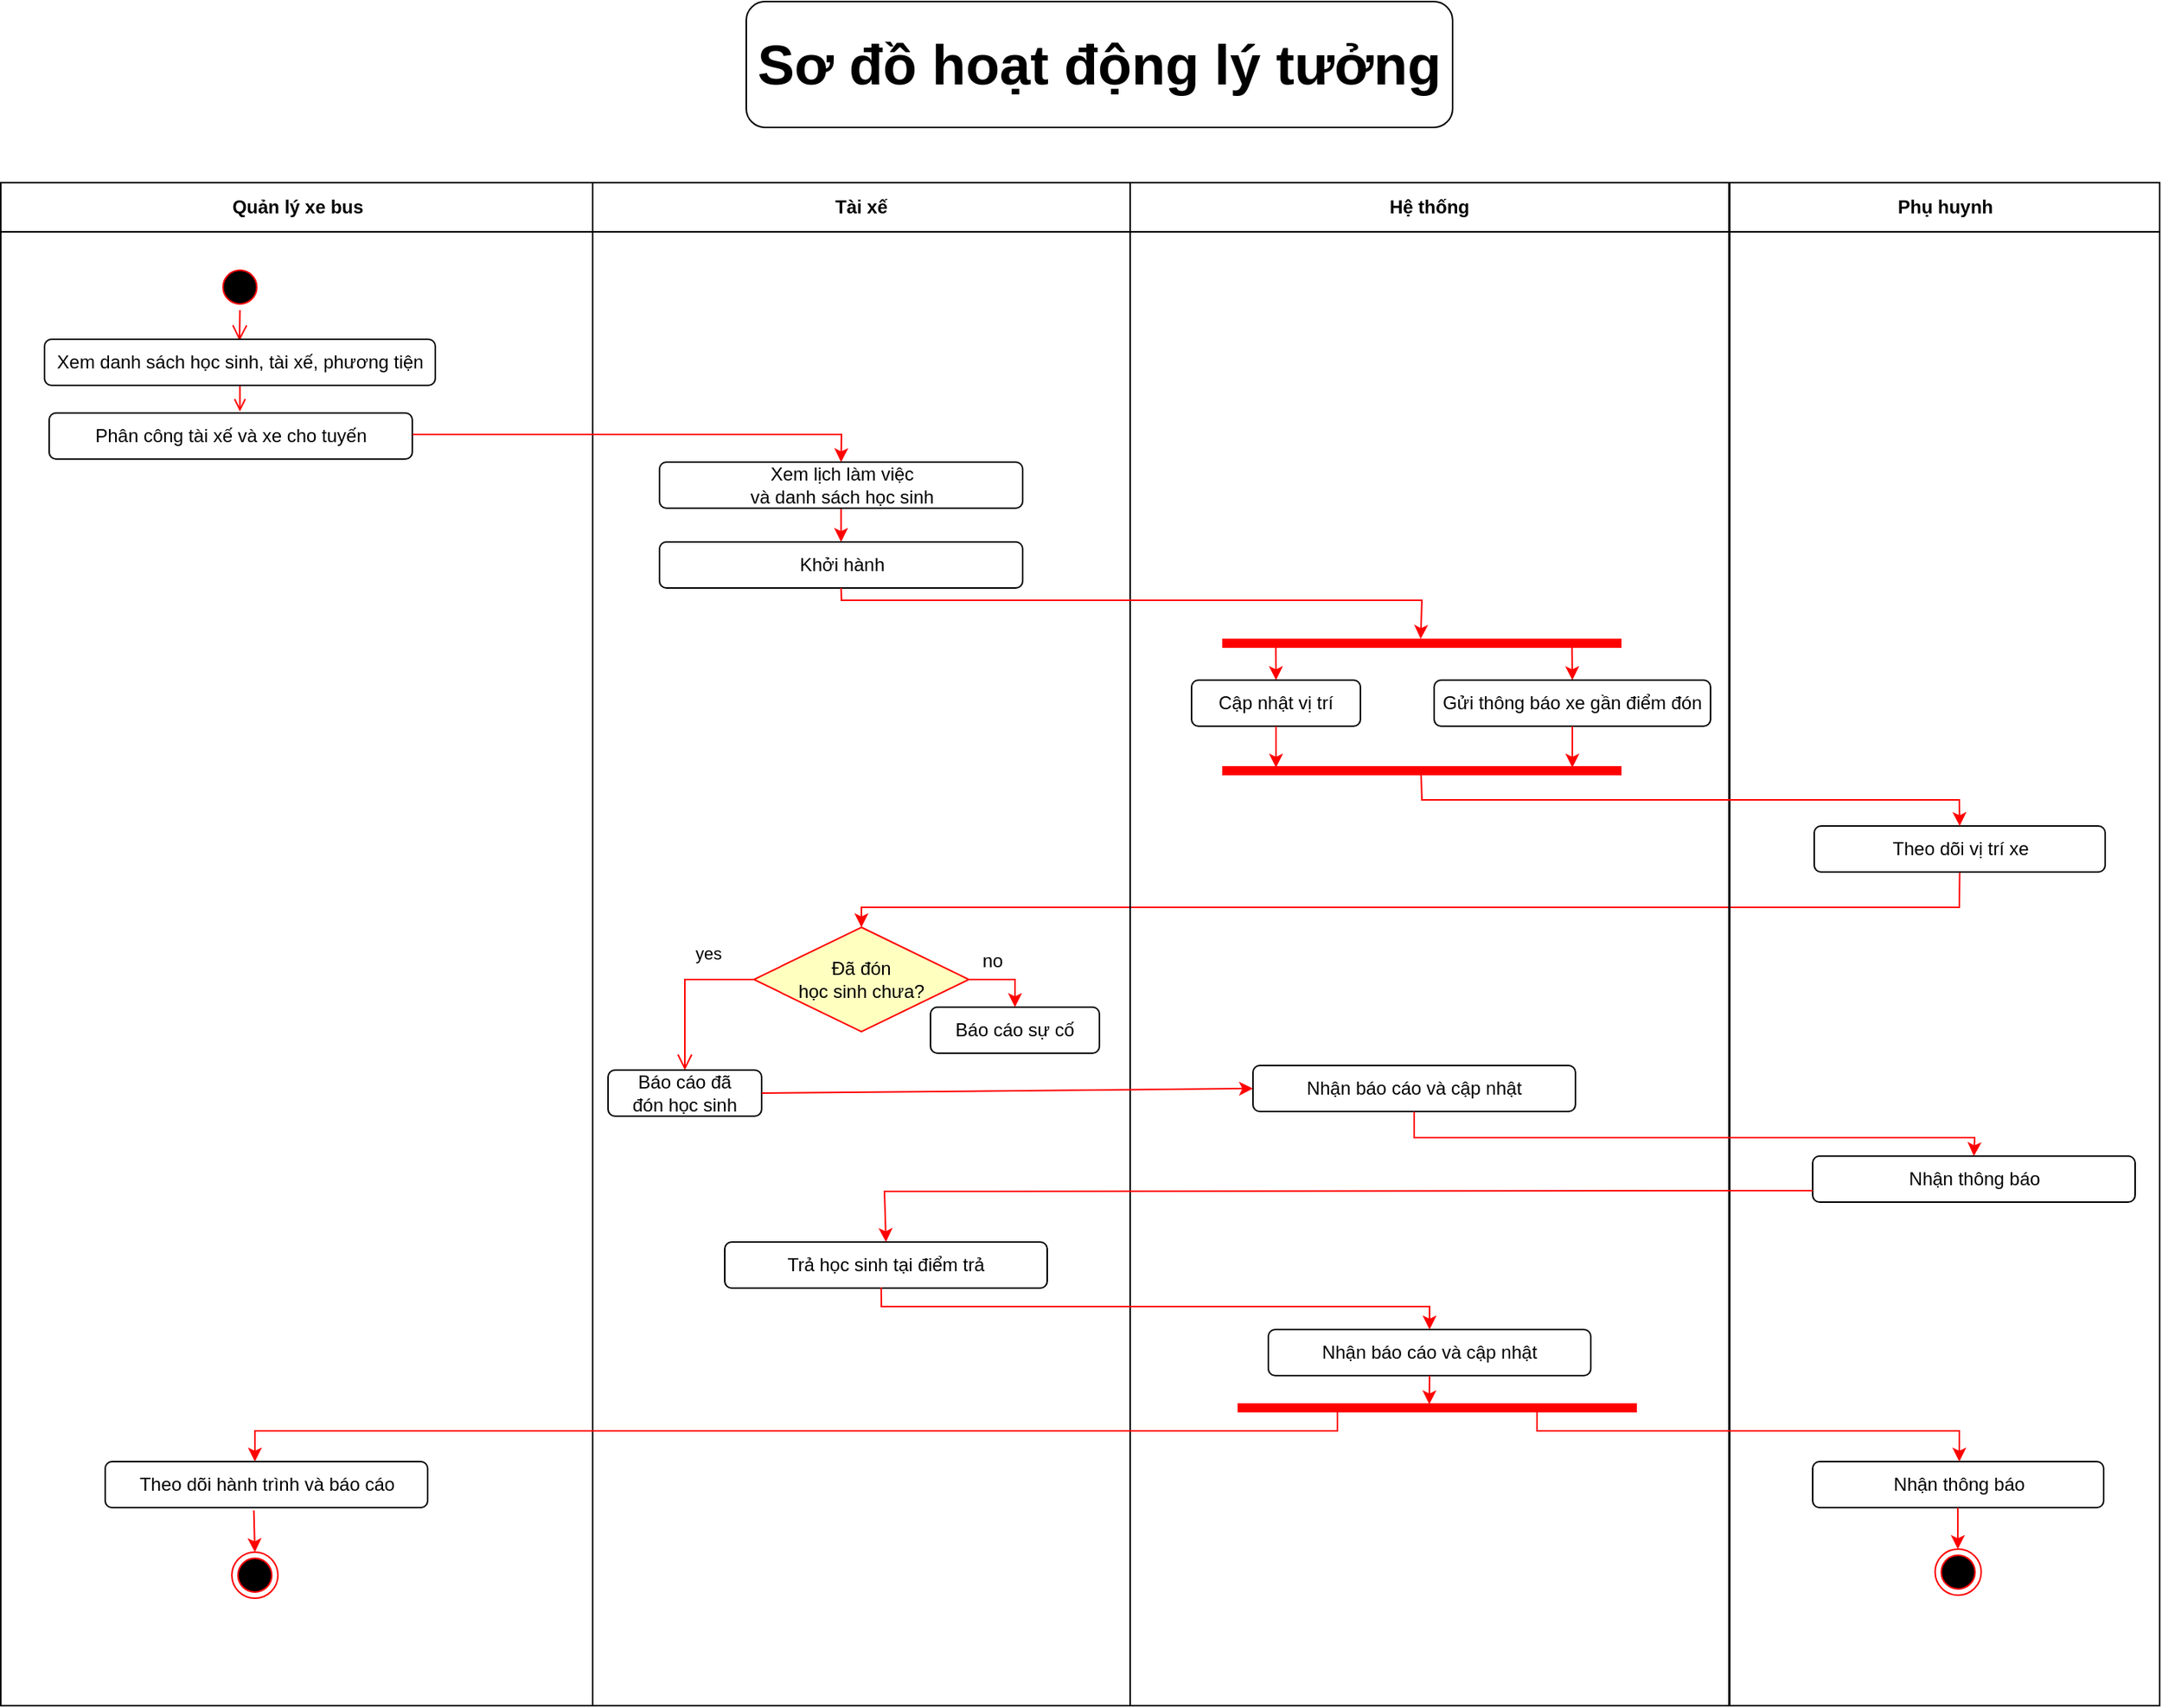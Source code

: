 <mxfile version="26.2.2" pages="2">
  <diagram name="Activity-1" id="e7e014a7-5840-1c2e-5031-d8a46d1fe8dd">
    <mxGraphModel dx="3002" dy="894" grid="1" gridSize="10" guides="1" tooltips="1" connect="1" arrows="1" fold="1" page="1" pageScale="1" pageWidth="1169" pageHeight="826" background="none" math="0" shadow="0">
      <root>
        <mxCell id="0" />
        <mxCell id="1" parent="0" />
        <mxCell id="2" value="Quản lý xe bus" style="swimlane;whiteSpace=wrap;startSize=32;" parent="1" vertex="1">
          <mxGeometry x="-395.5" y="128" width="385.5" height="992" as="geometry" />
        </mxCell>
        <mxCell id="Bgbd8PivBBbhyu42Q39o-90" value="Theo dõi hành trình và báo cáo" style="rounded=1;whiteSpace=wrap;html=1;" parent="2" vertex="1">
          <mxGeometry x="68" y="833" width="210" height="30" as="geometry" />
        </mxCell>
        <mxCell id="Bgbd8PivBBbhyu42Q39o-92" value="" style="ellipse;html=1;shape=endState;fillColor=#000000;strokeColor=#ff0000;" parent="2" vertex="1">
          <mxGeometry x="150.5" y="892" width="30" height="30" as="geometry" />
        </mxCell>
        <mxCell id="Bgbd8PivBBbhyu42Q39o-93" value="" style="endArrow=classic;html=1;rounded=0;exitX=0.461;exitY=1.059;exitDx=0;exitDy=0;strokeColor=#FF0000;entryX=0.5;entryY=0;entryDx=0;entryDy=0;exitPerimeter=0;" parent="2" source="Bgbd8PivBBbhyu42Q39o-90" target="Bgbd8PivBBbhyu42Q39o-92" edge="1">
          <mxGeometry width="50" height="50" relative="1" as="geometry">
            <mxPoint x="840.5" y="386" as="sourcePoint" />
            <mxPoint x="840.5" y="483" as="targetPoint" />
            <Array as="points" />
          </mxGeometry>
        </mxCell>
        <mxCell id="5" value="" style="ellipse;shape=startState;fillColor=#000000;strokeColor=#ff0000;" parent="2" vertex="1">
          <mxGeometry x="140.75" y="53" width="30" height="30" as="geometry" />
        </mxCell>
        <mxCell id="6" value="" style="edgeStyle=elbowEdgeStyle;elbow=horizontal;verticalAlign=bottom;endArrow=open;endSize=8;strokeColor=#FF0000;endFill=1;rounded=0" parent="2" source="5" edge="1">
          <mxGeometry x="159" y="152" as="geometry">
            <mxPoint x="155.577" y="103" as="targetPoint" />
          </mxGeometry>
        </mxCell>
        <mxCell id="U9yI46RcE3ADirqVQNzg-45" value="" style="endArrow=open;strokeColor=#FF0000;endFill=1;rounded=0;exitX=0.5;exitY=1;exitDx=0;exitDy=0;entryX=0.5;entryY=0;entryDx=0;entryDy=0;" parent="2" edge="1">
          <mxGeometry relative="1" as="geometry">
            <mxPoint x="155.75" y="131" as="sourcePoint" />
            <mxPoint x="155.75" y="149" as="targetPoint" />
          </mxGeometry>
        </mxCell>
        <mxCell id="1uhrgHvxH36PsTR4rErv-28" value="&lt;span style=&quot;text-wrap-mode: nowrap;&quot;&gt;Xem danh sách học sinh, tài xế, phương tiện&lt;/span&gt;" style="rounded=1;whiteSpace=wrap;html=1;" parent="2" vertex="1">
          <mxGeometry x="28.5" y="102" width="254.5" height="30" as="geometry" />
        </mxCell>
        <mxCell id="1uhrgHvxH36PsTR4rErv-29" value="&lt;span style=&quot;text-wrap-mode: nowrap;&quot;&gt;Phân công tài xế và xe cho tuyến&lt;/span&gt;" style="rounded=1;whiteSpace=wrap;html=1;" parent="2" vertex="1">
          <mxGeometry x="31.5" y="150" width="236.5" height="30" as="geometry" />
        </mxCell>
        <mxCell id="3" value="Tài xế" style="swimlane;whiteSpace=wrap;startSize=32;" parent="1" vertex="1">
          <mxGeometry x="-10" y="128" width="350" height="992" as="geometry" />
        </mxCell>
        <mxCell id="Bgbd8PivBBbhyu42Q39o-52" value="" style="endArrow=classic;html=1;rounded=0;exitX=0.5;exitY=1;exitDx=0;exitDy=0;strokeColor=#FF0000;entryX=0.5;entryY=0;entryDx=0;entryDy=0;" parent="3" source="1uhrgHvxH36PsTR4rErv-30" target="1uhrgHvxH36PsTR4rErv-31" edge="1">
          <mxGeometry width="50" height="50" relative="1" as="geometry">
            <mxPoint x="140" y="224" as="sourcePoint" />
            <mxPoint x="160" y="242" as="targetPoint" />
            <Array as="points" />
          </mxGeometry>
        </mxCell>
        <mxCell id="Bgbd8PivBBbhyu42Q39o-68" value="Đã đón&lt;div&gt;học sinh chưa?&lt;/div&gt;" style="rhombus;whiteSpace=wrap;html=1;fontColor=#000000;fillColor=#ffffc0;strokeColor=#ff0000;" parent="3" vertex="1">
          <mxGeometry x="105" y="485" width="140" height="68" as="geometry" />
        </mxCell>
        <mxCell id="Bgbd8PivBBbhyu42Q39o-70" value="yes" style="edgeStyle=orthogonalEdgeStyle;html=1;align=left;verticalAlign=top;endArrow=open;endSize=8;strokeColor=#ff0000;rounded=0;exitX=0;exitY=0.5;exitDx=0;exitDy=0;entryX=0.5;entryY=0;entryDx=0;entryDy=0;" parent="3" source="Bgbd8PivBBbhyu42Q39o-68" target="Bgbd8PivBBbhyu42Q39o-72" edge="1">
          <mxGeometry x="-0.228" y="-30" relative="1" as="geometry">
            <mxPoint x="60" y="513" as="targetPoint" />
            <mxPoint as="offset" />
          </mxGeometry>
        </mxCell>
        <mxCell id="Bgbd8PivBBbhyu42Q39o-72" value="Báo cáo đã đón&lt;span style=&quot;background-color: transparent; color: light-dark(rgb(0, 0, 0), rgb(255, 255, 255));&quot;&gt;&amp;nbsp;học sinh&lt;/span&gt;" style="rounded=1;whiteSpace=wrap;html=1;" parent="3" vertex="1">
          <mxGeometry x="10" y="578" width="100" height="30" as="geometry" />
        </mxCell>
        <mxCell id="Bgbd8PivBBbhyu42Q39o-73" value="Báo cáo sự cố" style="rounded=1;whiteSpace=wrap;html=1;" parent="3" vertex="1">
          <mxGeometry x="220" y="537" width="110" height="30" as="geometry" />
        </mxCell>
        <mxCell id="Bgbd8PivBBbhyu42Q39o-80" value="Trả học sinh tại điểm trả" style="rounded=1;whiteSpace=wrap;html=1;" parent="3" vertex="1">
          <mxGeometry x="86" y="690" width="210" height="30" as="geometry" />
        </mxCell>
        <mxCell id="1uhrgHvxH36PsTR4rErv-23" value="" style="endArrow=classic;html=1;rounded=0;exitX=1;exitY=0.5;exitDx=0;exitDy=0;strokeColor=#FF0000;entryX=0.5;entryY=0;entryDx=0;entryDy=0;" parent="3" source="Bgbd8PivBBbhyu42Q39o-68" target="Bgbd8PivBBbhyu42Q39o-73" edge="1">
          <mxGeometry width="50" height="50" relative="1" as="geometry">
            <mxPoint x="300" y="484" as="sourcePoint" />
            <mxPoint x="300" y="508" as="targetPoint" />
            <Array as="points">
              <mxPoint x="275" y="519" />
            </Array>
          </mxGeometry>
        </mxCell>
        <mxCell id="1uhrgHvxH36PsTR4rErv-24" value="no" style="text;html=1;align=center;verticalAlign=middle;resizable=0;points=[];autosize=1;strokeColor=none;fillColor=none;" parent="3" vertex="1">
          <mxGeometry x="240" y="492" width="40" height="30" as="geometry" />
        </mxCell>
        <mxCell id="Bgbd8PivBBbhyu42Q39o-96" value="" style="endArrow=classic;html=1;rounded=0;exitX=0.5;exitY=1;exitDx=0;exitDy=0;strokeColor=#FF0000;entryX=0.5;entryY=0;entryDx=0;entryDy=0;" parent="3" source="Bgbd8PivBBbhyu42Q39o-66" target="Bgbd8PivBBbhyu42Q39o-68" edge="1">
          <mxGeometry width="50" height="50" relative="1" as="geometry">
            <mxPoint x="648" y="386" as="sourcePoint" />
            <mxPoint x="648" y="413" as="targetPoint" />
            <Array as="points">
              <mxPoint x="890" y="472" />
              <mxPoint x="175" y="472" />
            </Array>
          </mxGeometry>
        </mxCell>
        <mxCell id="1uhrgHvxH36PsTR4rErv-30" value="&lt;span style=&quot;text-wrap-mode: nowrap;&quot;&gt;Xem lịch làm việc&lt;/span&gt;&lt;br style=&quot;padding: 0px; margin: 0px; text-wrap-mode: nowrap;&quot;&gt;&lt;span style=&quot;text-wrap-mode: nowrap;&quot;&gt;và danh sách học sinh&lt;/span&gt;" style="rounded=1;whiteSpace=wrap;html=1;" parent="3" vertex="1">
          <mxGeometry x="43.5" y="182" width="236.5" height="30" as="geometry" />
        </mxCell>
        <mxCell id="1uhrgHvxH36PsTR4rErv-31" value="&lt;span style=&quot;text-wrap-mode: nowrap;&quot;&gt;Khởi hành&lt;/span&gt;" style="rounded=1;whiteSpace=wrap;html=1;" parent="3" vertex="1">
          <mxGeometry x="43.5" y="234" width="236.5" height="30" as="geometry" />
        </mxCell>
        <mxCell id="4" value="Phụ huynh" style="swimlane;whiteSpace=wrap;startSize=32;" parent="1" vertex="1">
          <mxGeometry x="730.5" y="128" width="280" height="992" as="geometry" />
        </mxCell>
        <mxCell id="Bgbd8PivBBbhyu42Q39o-66" value="Theo dõi vị trí xe" style="rounded=1;whiteSpace=wrap;html=1;" parent="4" vertex="1">
          <mxGeometry x="55" y="419" width="189.5" height="30" as="geometry" />
        </mxCell>
        <mxCell id="Bgbd8PivBBbhyu42Q39o-91" value="Nhận thông báo" style="rounded=1;whiteSpace=wrap;html=1;" parent="4" vertex="1">
          <mxGeometry x="54" y="833" width="189.5" height="30" as="geometry" />
        </mxCell>
        <mxCell id="Bgbd8PivBBbhyu42Q39o-94" value="" style="ellipse;html=1;shape=endState;fillColor=#000000;strokeColor=#ff0000;" parent="4" vertex="1">
          <mxGeometry x="133.75" y="890" width="30" height="30" as="geometry" />
        </mxCell>
        <mxCell id="Bgbd8PivBBbhyu42Q39o-95" value="" style="endArrow=classic;html=1;rounded=0;exitX=0.5;exitY=1;exitDx=0;exitDy=0;strokeColor=#FF0000;" parent="4" edge="1">
          <mxGeometry width="50" height="50" relative="1" as="geometry">
            <mxPoint x="148.55" y="863" as="sourcePoint" />
            <mxPoint x="148.55" y="890" as="targetPoint" />
            <Array as="points" />
          </mxGeometry>
        </mxCell>
        <mxCell id="1uhrgHvxH36PsTR4rErv-25" value="Nhận thông báo" style="rounded=1;whiteSpace=wrap;html=1;" parent="4" vertex="1">
          <mxGeometry x="54" y="634" width="210" height="30" as="geometry" />
        </mxCell>
        <mxCell id="Bgbd8PivBBbhyu42Q39o-43" value="Hệ thống" style="swimlane;whiteSpace=wrap;startSize=32;" parent="1" vertex="1">
          <mxGeometry x="340" y="128" width="390" height="992" as="geometry" />
        </mxCell>
        <mxCell id="Bgbd8PivBBbhyu42Q39o-55" value="" style="shape=line;html=1;strokeWidth=6;strokeColor=#ff0000;" parent="Bgbd8PivBBbhyu42Q39o-43" vertex="1">
          <mxGeometry x="60" y="295" width="260" height="10" as="geometry" />
        </mxCell>
        <mxCell id="Bgbd8PivBBbhyu42Q39o-57" value="" style="shape=line;html=1;strokeWidth=6;strokeColor=#ff0000;" parent="Bgbd8PivBBbhyu42Q39o-43" vertex="1">
          <mxGeometry x="60" y="378" width="260" height="10" as="geometry" />
        </mxCell>
        <mxCell id="Bgbd8PivBBbhyu42Q39o-60" value="" style="endArrow=classic;html=1;rounded=0;exitX=0.134;exitY=0.504;exitDx=0;exitDy=0;strokeColor=#FF0000;exitPerimeter=0;entryX=0.5;entryY=0;entryDx=0;entryDy=0;" parent="Bgbd8PivBBbhyu42Q39o-43" source="Bgbd8PivBBbhyu42Q39o-55" target="Bgbd8PivBBbhyu42Q39o-61" edge="1">
          <mxGeometry width="50" height="50" relative="1" as="geometry">
            <mxPoint x="97.92" y="323" as="sourcePoint" />
            <mxPoint x="98" y="373" as="targetPoint" />
            <Array as="points" />
          </mxGeometry>
        </mxCell>
        <mxCell id="Bgbd8PivBBbhyu42Q39o-59" value="" style="endArrow=classic;html=1;rounded=0;exitX=0.876;exitY=0.713;exitDx=0;exitDy=0;strokeColor=#FF0000;exitPerimeter=0;entryX=0.5;entryY=0;entryDx=0;entryDy=0;" parent="Bgbd8PivBBbhyu42Q39o-43" source="Bgbd8PivBBbhyu42Q39o-55" target="Bgbd8PivBBbhyu42Q39o-62" edge="1">
          <mxGeometry width="50" height="50" relative="1" as="geometry">
            <mxPoint x="285.08" y="301" as="sourcePoint" />
            <mxPoint x="285" y="351" as="targetPoint" />
            <Array as="points" />
          </mxGeometry>
        </mxCell>
        <mxCell id="Bgbd8PivBBbhyu42Q39o-61" value="Cập nhật vị trí" style="rounded=1;whiteSpace=wrap;html=1;" parent="Bgbd8PivBBbhyu42Q39o-43" vertex="1">
          <mxGeometry x="40" y="324" width="110" height="30" as="geometry" />
        </mxCell>
        <mxCell id="Bgbd8PivBBbhyu42Q39o-62" value="Gửi thông báo xe gần điểm đón" style="rounded=1;whiteSpace=wrap;html=1;" parent="Bgbd8PivBBbhyu42Q39o-43" vertex="1">
          <mxGeometry x="198" y="324" width="180" height="30" as="geometry" />
        </mxCell>
        <mxCell id="Bgbd8PivBBbhyu42Q39o-64" value="" style="endArrow=classic;html=1;rounded=0;exitX=0.5;exitY=1;exitDx=0;exitDy=0;strokeColor=#FF0000;" parent="Bgbd8PivBBbhyu42Q39o-43" source="Bgbd8PivBBbhyu42Q39o-61" edge="1">
          <mxGeometry width="50" height="50" relative="1" as="geometry">
            <mxPoint x="105" y="310" as="sourcePoint" />
            <mxPoint x="95" y="381" as="targetPoint" />
            <Array as="points" />
          </mxGeometry>
        </mxCell>
        <mxCell id="Bgbd8PivBBbhyu42Q39o-65" value="" style="endArrow=classic;html=1;rounded=0;exitX=0.5;exitY=1;exitDx=0;exitDy=0;strokeColor=#FF0000;" parent="Bgbd8PivBBbhyu42Q39o-43" source="Bgbd8PivBBbhyu42Q39o-62" edge="1">
          <mxGeometry width="50" height="50" relative="1" as="geometry">
            <mxPoint x="105" y="364" as="sourcePoint" />
            <mxPoint x="288" y="381" as="targetPoint" />
            <Array as="points" />
          </mxGeometry>
        </mxCell>
        <mxCell id="Bgbd8PivBBbhyu42Q39o-78" value="Nhận báo cáo và cập nhật" style="rounded=1;whiteSpace=wrap;html=1;" parent="Bgbd8PivBBbhyu42Q39o-43" vertex="1">
          <mxGeometry x="80" y="575" width="210" height="30" as="geometry" />
        </mxCell>
        <mxCell id="Bgbd8PivBBbhyu42Q39o-83" value="Nhận báo cáo và cập nhật" style="rounded=1;whiteSpace=wrap;html=1;" parent="Bgbd8PivBBbhyu42Q39o-43" vertex="1">
          <mxGeometry x="90" y="747" width="210" height="30" as="geometry" />
        </mxCell>
        <mxCell id="Bgbd8PivBBbhyu42Q39o-87" value="" style="shape=line;html=1;strokeWidth=6;strokeColor=#ff0000;" parent="Bgbd8PivBBbhyu42Q39o-43" vertex="1">
          <mxGeometry x="70" y="793" width="260" height="10" as="geometry" />
        </mxCell>
        <mxCell id="Bgbd8PivBBbhyu42Q39o-86" value="" style="endArrow=classic;html=1;rounded=0;exitX=0.5;exitY=1;exitDx=0;exitDy=0;strokeColor=#FF0000;entryX=0.48;entryY=0.271;entryDx=0;entryDy=0;entryPerimeter=0;" parent="Bgbd8PivBBbhyu42Q39o-43" source="Bgbd8PivBBbhyu42Q39o-83" target="Bgbd8PivBBbhyu42Q39o-87" edge="1">
          <mxGeometry width="50" height="50" relative="1" as="geometry">
            <mxPoint x="115" y="396" as="sourcePoint" />
            <mxPoint x="195" y="793" as="targetPoint" />
            <Array as="points" />
          </mxGeometry>
        </mxCell>
        <mxCell id="Bgbd8PivBBbhyu42Q39o-51" value="" style="endArrow=classic;html=1;rounded=0;exitX=1;exitY=0.5;exitDx=0;exitDy=0;fillColor=#FF0000;strokeColor=#FF0000;entryX=0.5;entryY=0;entryDx=0;entryDy=0;" parent="1" target="1uhrgHvxH36PsTR4rErv-30" edge="1">
          <mxGeometry width="50" height="50" relative="1" as="geometry">
            <mxPoint x="-127.25" y="292" as="sourcePoint" />
            <mxPoint x="145" y="302" as="targetPoint" />
            <Array as="points">
              <mxPoint x="152" y="292" />
            </Array>
          </mxGeometry>
        </mxCell>
        <mxCell id="Bgbd8PivBBbhyu42Q39o-54" value="" style="endArrow=classic;html=1;rounded=0;exitX=0.5;exitY=1;exitDx=0;exitDy=0;fillColor=#FF0000;strokeColor=#FF0000;entryX=0.497;entryY=0.212;entryDx=0;entryDy=0;entryPerimeter=0;" parent="1" source="1uhrgHvxH36PsTR4rErv-31" target="Bgbd8PivBBbhyu42Q39o-55" edge="1">
          <mxGeometry width="50" height="50" relative="1" as="geometry">
            <mxPoint x="151.75" y="370" as="sourcePoint" />
            <mxPoint x="450.348" y="409" as="targetPoint" />
            <Array as="points">
              <mxPoint x="152" y="400" />
              <mxPoint x="530" y="400" />
            </Array>
          </mxGeometry>
        </mxCell>
        <mxCell id="Bgbd8PivBBbhyu42Q39o-67" value="" style="endArrow=classic;html=1;rounded=0;exitX=0.498;exitY=0.675;exitDx=0;exitDy=0;strokeColor=#FF0000;exitPerimeter=0;entryX=0.5;entryY=0;entryDx=0;entryDy=0;" parent="1" source="Bgbd8PivBBbhyu42Q39o-57" target="Bgbd8PivBBbhyu42Q39o-66" edge="1">
          <mxGeometry width="50" height="50" relative="1" as="geometry">
            <mxPoint x="638" y="514" as="sourcePoint" />
            <mxPoint x="638" y="541" as="targetPoint" />
            <Array as="points">
              <mxPoint x="530" y="530" />
              <mxPoint x="880" y="530" />
            </Array>
          </mxGeometry>
        </mxCell>
        <mxCell id="Bgbd8PivBBbhyu42Q39o-74" value="" style="endArrow=classic;html=1;rounded=0;exitX=1;exitY=0.5;exitDx=0;exitDy=0;strokeColor=#FF0000;entryX=0;entryY=0.5;entryDx=0;entryDy=0;" parent="1" source="Bgbd8PivBBbhyu42Q39o-72" target="Bgbd8PivBBbhyu42Q39o-78" edge="1">
          <mxGeometry width="50" height="50" relative="1" as="geometry">
            <mxPoint x="445" y="514" as="sourcePoint" />
            <mxPoint x="420" y="704" as="targetPoint" />
            <Array as="points" />
          </mxGeometry>
        </mxCell>
        <mxCell id="Bgbd8PivBBbhyu42Q39o-79" value="" style="endArrow=classic;html=1;rounded=0;exitX=0.5;exitY=1;exitDx=0;exitDy=0;strokeColor=#FF0000;entryX=0.5;entryY=0;entryDx=0;entryDy=0;" parent="1" source="Bgbd8PivBBbhyu42Q39o-78" target="1uhrgHvxH36PsTR4rErv-25" edge="1">
          <mxGeometry width="50" height="50" relative="1" as="geometry">
            <mxPoint x="510" y="741" as="sourcePoint" />
            <mxPoint x="520" y="761" as="targetPoint" />
            <Array as="points">
              <mxPoint x="525" y="750" />
              <mxPoint x="890" y="750" />
            </Array>
          </mxGeometry>
        </mxCell>
        <mxCell id="Bgbd8PivBBbhyu42Q39o-82" value="" style="endArrow=classic;html=1;rounded=0;strokeColor=#FF0000;entryX=0.5;entryY=0;entryDx=0;entryDy=0;exitX=0.485;exitY=0.983;exitDx=0;exitDy=0;exitPerimeter=0;" parent="1" source="Bgbd8PivBBbhyu42Q39o-80" target="Bgbd8PivBBbhyu42Q39o-83" edge="1">
          <mxGeometry width="50" height="50" relative="1" as="geometry">
            <mxPoint x="150" y="840" as="sourcePoint" />
            <mxPoint x="520" y="831" as="targetPoint" />
            <Array as="points">
              <mxPoint x="178" y="860" />
              <mxPoint x="535" y="860" />
            </Array>
          </mxGeometry>
        </mxCell>
        <mxCell id="Bgbd8PivBBbhyu42Q39o-88" value="" style="endArrow=classic;html=1;rounded=0;exitX=0.25;exitY=0.5;exitDx=0;exitDy=0;strokeColor=#FF0000;exitPerimeter=0;" parent="1" source="Bgbd8PivBBbhyu42Q39o-87" edge="1">
          <mxGeometry width="50" height="50" relative="1" as="geometry">
            <mxPoint x="545" y="901" as="sourcePoint" />
            <mxPoint x="-230" y="961" as="targetPoint" />
            <Array as="points">
              <mxPoint x="475" y="941" />
              <mxPoint x="-230" y="941" />
            </Array>
          </mxGeometry>
        </mxCell>
        <mxCell id="Bgbd8PivBBbhyu42Q39o-89" value="" style="endArrow=classic;html=1;rounded=0;exitX=0.75;exitY=0.5;exitDx=0;exitDy=0;strokeColor=#FF0000;exitPerimeter=0;" parent="1" source="Bgbd8PivBBbhyu42Q39o-87" edge="1">
          <mxGeometry width="50" height="50" relative="1" as="geometry">
            <mxPoint x="555" y="911" as="sourcePoint" />
            <mxPoint x="880" y="961" as="targetPoint" />
            <Array as="points">
              <mxPoint x="605" y="941" />
              <mxPoint x="880" y="941" />
            </Array>
          </mxGeometry>
        </mxCell>
        <mxCell id="1uhrgHvxH36PsTR4rErv-26" value="" style="endArrow=classic;html=1;rounded=0;exitX=0;exitY=0.75;exitDx=0;exitDy=0;strokeColor=#FF0000;entryX=0.5;entryY=0;entryDx=0;entryDy=0;" parent="1" source="1uhrgHvxH36PsTR4rErv-25" target="Bgbd8PivBBbhyu42Q39o-80" edge="1">
          <mxGeometry width="50" height="50" relative="1" as="geometry">
            <mxPoint x="770" y="860" as="sourcePoint" />
            <mxPoint x="770" y="887" as="targetPoint" />
            <Array as="points">
              <mxPoint x="180" y="785" />
            </Array>
          </mxGeometry>
        </mxCell>
        <mxCell id="VyiluhZ5Dq6EPo_tm9ve-6" value="&lt;font style=&quot;font-size: 36px;&quot;&gt;&lt;b&gt;Sơ đồ hoạt động lý tưởng&lt;/b&gt;&lt;/font&gt;" style="rounded=1;whiteSpace=wrap;html=1;" vertex="1" parent="1">
          <mxGeometry x="90" y="10" width="460" height="82" as="geometry" />
        </mxCell>
      </root>
    </mxGraphModel>
  </diagram>
  <diagram id="RDm4uXsdEUzz0pSrdu_J" name="Activitty-2">
    <mxGraphModel dx="2566" dy="1252" grid="1" gridSize="10" guides="1" tooltips="1" connect="1" arrows="1" fold="1" page="1" pageScale="1" pageWidth="850" pageHeight="1100" math="0" shadow="0">
      <root>
        <mxCell id="0" />
        <mxCell id="1" parent="0" />
        <mxCell id="Tw9yj4QLcLBgMUf4Sma_-1" value="Tài xế" style="swimlane;whiteSpace=wrap;startSize=32;" vertex="1" parent="1">
          <mxGeometry x="65" y="128" width="350" height="1012" as="geometry" />
        </mxCell>
        <mxCell id="Tw9yj4QLcLBgMUf4Sma_-2" value="" style="ellipse;shape=startState;fillColor=#000000;strokeColor=#ff0000;" vertex="1" parent="Tw9yj4QLcLBgMUf4Sma_-1">
          <mxGeometry x="140" y="67" width="30" height="30" as="geometry" />
        </mxCell>
        <mxCell id="Tw9yj4QLcLBgMUf4Sma_-3" value="Khởi hành" style="rounded=1;whiteSpace=wrap;html=1;" vertex="1" parent="Tw9yj4QLcLBgMUf4Sma_-1">
          <mxGeometry x="100" y="115" width="110" height="30" as="geometry" />
        </mxCell>
        <mxCell id="Tw9yj4QLcLBgMUf4Sma_-4" value="" style="edgeStyle=elbowEdgeStyle;elbow=vertical;verticalAlign=bottom;endArrow=open;endSize=8;strokeColor=#FF0000;endFill=1;rounded=0;exitX=0.5;exitY=1;exitDx=0;exitDy=0;entryX=0.5;entryY=0;entryDx=0;entryDy=0;" edge="1" parent="Tw9yj4QLcLBgMUf4Sma_-1" source="Tw9yj4QLcLBgMUf4Sma_-3" target="Tw9yj4QLcLBgMUf4Sma_-5">
          <mxGeometry x="169" y="24" as="geometry">
            <mxPoint x="156" y="167" as="targetPoint" />
            <mxPoint x="164" y="99.0" as="sourcePoint" />
          </mxGeometry>
        </mxCell>
        <mxCell id="Tw9yj4QLcLBgMUf4Sma_-5" value="Học sinh bị trễ&lt;div&gt;xe không?&lt;/div&gt;" style="rhombus;whiteSpace=wrap;html=1;fontColor=#000000;fillColor=#ffffc0;strokeColor=#ff0000;" vertex="1" parent="Tw9yj4QLcLBgMUf4Sma_-1">
          <mxGeometry x="97" y="162" width="116" height="70" as="geometry" />
        </mxCell>
        <mxCell id="Tw9yj4QLcLBgMUf4Sma_-6" value="Báo cáo trễ xe" style="rounded=1;whiteSpace=wrap;html=1;" vertex="1" parent="Tw9yj4QLcLBgMUf4Sma_-1">
          <mxGeometry x="200" y="232" width="120" height="28" as="geometry" />
        </mxCell>
        <mxCell id="Tw9yj4QLcLBgMUf4Sma_-7" value="Tiếp tục hành trình" style="rounded=1;whiteSpace=wrap;html=1;" vertex="1" parent="Tw9yj4QLcLBgMUf4Sma_-1">
          <mxGeometry x="69.75" y="522" width="190.5" height="28" as="geometry" />
        </mxCell>
        <mxCell id="Tw9yj4QLcLBgMUf4Sma_-8" value="" style="rhombus;whiteSpace=wrap;html=1;" vertex="1" parent="Tw9yj4QLcLBgMUf4Sma_-1">
          <mxGeometry x="150" y="472" width="30" height="30" as="geometry" />
        </mxCell>
        <mxCell id="Tw9yj4QLcLBgMUf4Sma_-9" value="no" style="edgeStyle=orthogonalEdgeStyle;html=1;align=left;verticalAlign=bottom;endArrow=open;endSize=8;strokeColor=#ff0000;rounded=0;exitX=0;exitY=0.5;exitDx=0;exitDy=0;entryX=0;entryY=0.5;entryDx=0;entryDy=0;" edge="1" parent="Tw9yj4QLcLBgMUf4Sma_-1" source="Tw9yj4QLcLBgMUf4Sma_-5" target="Tw9yj4QLcLBgMUf4Sma_-8">
          <mxGeometry x="-0.744" y="-21" relative="1" as="geometry">
            <mxPoint x="70" y="442" as="targetPoint" />
            <mxPoint as="offset" />
          </mxGeometry>
        </mxCell>
        <mxCell id="Tw9yj4QLcLBgMUf4Sma_-10" value="" style="endArrow=classic;html=1;rounded=0;exitX=0.5;exitY=1;exitDx=0;exitDy=0;entryX=0.5;entryY=0;entryDx=0;entryDy=0;strokeColor=#FF0000;" edge="1" parent="Tw9yj4QLcLBgMUf4Sma_-1" source="Tw9yj4QLcLBgMUf4Sma_-8" target="Tw9yj4QLcLBgMUf4Sma_-7">
          <mxGeometry width="50" height="50" relative="1" as="geometry">
            <mxPoint x="480" y="462" as="sourcePoint" />
            <mxPoint x="530" y="412" as="targetPoint" />
          </mxGeometry>
        </mxCell>
        <mxCell id="Tw9yj4QLcLBgMUf4Sma_-11" value="phát sinh sự cố nghiêm trọng&lt;div&gt;không?&lt;/div&gt;" style="rhombus;whiteSpace=wrap;html=1;fontColor=#000000;fillColor=#ffffc0;strokeColor=#ff0000;" vertex="1" parent="Tw9yj4QLcLBgMUf4Sma_-1">
          <mxGeometry x="102.5" y="572" width="125" height="79" as="geometry" />
        </mxCell>
        <mxCell id="Tw9yj4QLcLBgMUf4Sma_-12" value="yes" style="edgeStyle=orthogonalEdgeStyle;html=1;align=left;verticalAlign=top;endArrow=open;endSize=8;strokeColor=#ff0000;rounded=0;exitX=1;exitY=0.5;exitDx=0;exitDy=0;entryX=0.5;entryY=0;entryDx=0;entryDy=0;" edge="1" parent="Tw9yj4QLcLBgMUf4Sma_-1" source="Tw9yj4QLcLBgMUf4Sma_-11" target="Tw9yj4QLcLBgMUf4Sma_-14">
          <mxGeometry x="-1" relative="1" as="geometry">
            <mxPoint x="270" y="692" as="targetPoint" />
          </mxGeometry>
        </mxCell>
        <mxCell id="Tw9yj4QLcLBgMUf4Sma_-13" value="" style="endArrow=classic;html=1;rounded=0;exitX=0.5;exitY=1;exitDx=0;exitDy=0;entryX=0.5;entryY=0;entryDx=0;entryDy=0;strokeColor=#FF0000;" edge="1" parent="Tw9yj4QLcLBgMUf4Sma_-1" source="Tw9yj4QLcLBgMUf4Sma_-7" target="Tw9yj4QLcLBgMUf4Sma_-11">
          <mxGeometry width="50" height="50" relative="1" as="geometry">
            <mxPoint x="480" y="572" as="sourcePoint" />
            <mxPoint x="530" y="522" as="targetPoint" />
          </mxGeometry>
        </mxCell>
        <mxCell id="Tw9yj4QLcLBgMUf4Sma_-14" value="Báo cáo sự cố" style="rounded=1;whiteSpace=wrap;html=1;" vertex="1" parent="Tw9yj4QLcLBgMUf4Sma_-1">
          <mxGeometry x="213" y="642" width="120" height="39" as="geometry" />
        </mxCell>
        <mxCell id="Tw9yj4QLcLBgMUf4Sma_-15" value="yes" style="edgeStyle=orthogonalEdgeStyle;html=1;align=left;verticalAlign=top;endArrow=open;endSize=8;strokeColor=#ff0000;rounded=0;exitX=1;exitY=0.5;exitDx=0;exitDy=0;entryX=0.536;entryY=0.03;entryDx=0;entryDy=0;entryPerimeter=0;" edge="1" parent="Tw9yj4QLcLBgMUf4Sma_-1" source="Tw9yj4QLcLBgMUf4Sma_-5" target="Tw9yj4QLcLBgMUf4Sma_-6">
          <mxGeometry x="-0.927" y="25" relative="1" as="geometry">
            <mxPoint x="260" y="272" as="targetPoint" />
            <mxPoint as="offset" />
          </mxGeometry>
        </mxCell>
        <mxCell id="Tw9yj4QLcLBgMUf4Sma_-16" value="" style="rhombus;whiteSpace=wrap;html=1;" vertex="1" parent="Tw9yj4QLcLBgMUf4Sma_-1">
          <mxGeometry x="155" y="852" width="35" height="38" as="geometry" />
        </mxCell>
        <mxCell id="Tw9yj4QLcLBgMUf4Sma_-17" value="no" style="edgeStyle=orthogonalEdgeStyle;html=1;align=left;verticalAlign=bottom;endArrow=open;endSize=8;strokeColor=#ff0000;rounded=0;exitX=0;exitY=0.5;exitDx=0;exitDy=0;entryX=0;entryY=0.5;entryDx=0;entryDy=0;" edge="1" parent="Tw9yj4QLcLBgMUf4Sma_-1" source="Tw9yj4QLcLBgMUf4Sma_-11" target="Tw9yj4QLcLBgMUf4Sma_-16">
          <mxGeometry x="-0.838" y="-23" relative="1" as="geometry">
            <mxPoint x="90" y="802" as="targetPoint" />
            <mxPoint as="offset" />
          </mxGeometry>
        </mxCell>
        <mxCell id="Tw9yj4QLcLBgMUf4Sma_-18" value="Tiếp tục hành trình" style="rounded=1;whiteSpace=wrap;html=1;" vertex="1" parent="Tw9yj4QLcLBgMUf4Sma_-1">
          <mxGeometry x="102.5" y="912" width="140" height="28" as="geometry" />
        </mxCell>
        <mxCell id="Tw9yj4QLcLBgMUf4Sma_-19" value="" style="endArrow=classic;html=1;rounded=0;exitX=0.5;exitY=1;exitDx=0;exitDy=0;entryX=0.5;entryY=0;entryDx=0;entryDy=0;strokeColor=#FF0000;" edge="1" parent="Tw9yj4QLcLBgMUf4Sma_-1" source="Tw9yj4QLcLBgMUf4Sma_-16" target="Tw9yj4QLcLBgMUf4Sma_-18">
          <mxGeometry width="50" height="50" relative="1" as="geometry">
            <mxPoint x="130" y="872" as="sourcePoint" />
            <mxPoint x="175" y="932" as="targetPoint" />
          </mxGeometry>
        </mxCell>
        <mxCell id="Tw9yj4QLcLBgMUf4Sma_-20" value="" style="ellipse;html=1;shape=endState;fillColor=#000000;strokeColor=#ff0000;" vertex="1" parent="Tw9yj4QLcLBgMUf4Sma_-1">
          <mxGeometry x="157" y="962" width="30" height="30" as="geometry" />
        </mxCell>
        <mxCell id="Tw9yj4QLcLBgMUf4Sma_-21" value="" style="endArrow=classic;html=1;rounded=0;exitX=0.5;exitY=1;exitDx=0;exitDy=0;entryX=0.5;entryY=0;entryDx=0;entryDy=0;strokeColor=#FF0000;" edge="1" parent="Tw9yj4QLcLBgMUf4Sma_-1" source="Tw9yj4QLcLBgMUf4Sma_-18" target="Tw9yj4QLcLBgMUf4Sma_-20">
          <mxGeometry width="50" height="50" relative="1" as="geometry">
            <mxPoint x="183" y="900" as="sourcePoint" />
            <mxPoint x="183" y="922" as="targetPoint" />
          </mxGeometry>
        </mxCell>
        <mxCell id="Tw9yj4QLcLBgMUf4Sma_-22" value="Phụ huynh" style="swimlane;whiteSpace=wrap;startSize=32;" vertex="1" parent="1">
          <mxGeometry x="805.5" y="128" width="280" height="1012" as="geometry" />
        </mxCell>
        <mxCell id="Tw9yj4QLcLBgMUf4Sma_-23" value="Nhận cảnh báo trễ xe" style="rounded=1;whiteSpace=wrap;html=1;" vertex="1" parent="Tw9yj4QLcLBgMUf4Sma_-22">
          <mxGeometry x="39.5" y="362" width="190.5" height="28" as="geometry" />
        </mxCell>
        <mxCell id="Tw9yj4QLcLBgMUf4Sma_-24" value="Theo dõi hành trình&lt;span style=&quot;color: rgba(0, 0, 0, 0); font-family: monospace; font-size: 0px; text-align: start; text-wrap-mode: nowrap;&quot;&gt;%3CmxGraphModel%3E%3Croot%3E%3CmxCell%20id%3D%220%22%2F%3E%3CmxCell%20id%3D%221%22%20parent%3D%220%22%2F%3E%3CmxCell%20id%3D%222%22%20value%3D%22Nh%E1%BA%ADn%20c%E1%BA%A3nh%20b%C3%A1o%20tr%E1%BB%85%20xe%22%20style%3D%22rounded%3D1%3BwhiteSpace%3Dwrap%3Bhtml%3D1%3B%22%20vertex%3D%221%22%20parent%3D%221%22%3E%3CmxGeometry%20x%3D%22770%22%20y%3D%22530%22%20width%3D%22190.5%22%20height%3D%2228%22%20as%3D%22geometry%22%2F%3E%3C%2FmxCell%3E%3C%2Froot%3E%3C%2FmxGraphModel%3E&lt;/span&gt;" style="rounded=1;whiteSpace=wrap;html=1;" vertex="1" parent="Tw9yj4QLcLBgMUf4Sma_-22">
          <mxGeometry x="39.5" y="412" width="190.5" height="28" as="geometry" />
        </mxCell>
        <mxCell id="Tw9yj4QLcLBgMUf4Sma_-25" value="Nhận thông báo" style="rounded=1;whiteSpace=wrap;html=1;" vertex="1" parent="Tw9yj4QLcLBgMUf4Sma_-22">
          <mxGeometry x="59.5" y="832" width="140" height="28" as="geometry" />
        </mxCell>
        <mxCell id="Tw9yj4QLcLBgMUf4Sma_-37" value="" style="endArrow=classic;html=1;rounded=0;exitX=0.5;exitY=1;exitDx=0;exitDy=0;entryX=0.5;entryY=0;entryDx=0;entryDy=0;strokeColor=#FF0000;" edge="1" parent="Tw9yj4QLcLBgMUf4Sma_-22" source="Tw9yj4QLcLBgMUf4Sma_-23" target="Tw9yj4QLcLBgMUf4Sma_-24">
          <mxGeometry width="50" height="50" relative="1" as="geometry">
            <mxPoint x="-140.5" y="502" as="sourcePoint" />
            <mxPoint x="-90.5" y="452" as="targetPoint" />
          </mxGeometry>
        </mxCell>
        <mxCell id="Tw9yj4QLcLBgMUf4Sma_-26" value="Hệ thống" style="swimlane;whiteSpace=wrap;startSize=32;" vertex="1" parent="1">
          <mxGeometry x="415" y="128" width="390" height="1012" as="geometry" />
        </mxCell>
        <mxCell id="Tw9yj4QLcLBgMUf4Sma_-27" value="Thông báo phụ huynh" style="rounded=1;whiteSpace=wrap;html=1;" vertex="1" parent="Tw9yj4QLcLBgMUf4Sma_-26">
          <mxGeometry x="90" y="292" width="140" height="38" as="geometry" />
        </mxCell>
        <mxCell id="Tw9yj4QLcLBgMUf4Sma_-28" value="Xử lý sự cố" style="rounded=1;whiteSpace=wrap;html=1;" vertex="1" parent="Tw9yj4QLcLBgMUf4Sma_-26">
          <mxGeometry x="123" y="712" width="135" height="28" as="geometry" />
        </mxCell>
        <mxCell id="Tw9yj4QLcLBgMUf4Sma_-29" value="Thông báo phụ huynh" style="rounded=1;whiteSpace=wrap;html=1;" vertex="1" parent="Tw9yj4QLcLBgMUf4Sma_-26">
          <mxGeometry x="120.5" y="762" width="140" height="28" as="geometry" />
        </mxCell>
        <mxCell id="Tw9yj4QLcLBgMUf4Sma_-30" value="" style="endArrow=classic;html=1;rounded=0;exitX=0.5;exitY=1;exitDx=0;exitDy=0;entryX=0.5;entryY=0;entryDx=0;entryDy=0;strokeColor=#FF0000;" edge="1" parent="Tw9yj4QLcLBgMUf4Sma_-26" source="Tw9yj4QLcLBgMUf4Sma_-28" target="Tw9yj4QLcLBgMUf4Sma_-29">
          <mxGeometry width="50" height="50" relative="1" as="geometry">
            <mxPoint x="250" y="852" as="sourcePoint" />
            <mxPoint x="300" y="802" as="targetPoint" />
          </mxGeometry>
        </mxCell>
        <mxCell id="Tw9yj4QLcLBgMUf4Sma_-31" value="" style="endArrow=classic;html=1;rounded=0;exitX=0.5;exitY=1;exitDx=0;exitDy=0;strokeColor=#FF0000;" edge="1" parent="1" source="Tw9yj4QLcLBgMUf4Sma_-6" target="Tw9yj4QLcLBgMUf4Sma_-27">
          <mxGeometry width="50" height="50" relative="1" as="geometry">
            <mxPoint x="525" y="400" as="sourcePoint" />
            <mxPoint x="575" y="460" as="targetPoint" />
            <Array as="points">
              <mxPoint x="325" y="400" />
              <mxPoint x="575" y="400" />
            </Array>
          </mxGeometry>
        </mxCell>
        <mxCell id="Tw9yj4QLcLBgMUf4Sma_-32" value="" style="edgeStyle=orthogonalEdgeStyle;html=1;align=left;verticalAlign=bottom;endArrow=open;endSize=8;strokeColor=#ff0000;rounded=0;exitX=0.462;exitY=1;exitDx=0;exitDy=0;exitPerimeter=0;entryX=0.5;entryY=0;entryDx=0;entryDy=0;" edge="1" parent="1" source="Tw9yj4QLcLBgMUf4Sma_-27" target="Tw9yj4QLcLBgMUf4Sma_-23">
          <mxGeometry x="-0.742" y="-21" relative="1" as="geometry">
            <mxPoint x="905" y="530" as="targetPoint" />
            <mxPoint x="173" y="355" as="sourcePoint" />
            <mxPoint as="offset" />
          </mxGeometry>
        </mxCell>
        <mxCell id="Tw9yj4QLcLBgMUf4Sma_-33" value="" style="edgeStyle=elbowEdgeStyle;elbow=vertical;verticalAlign=bottom;endArrow=open;endSize=8;strokeColor=#FF0000;endFill=1;rounded=0;exitX=0.5;exitY=1;exitDx=0;exitDy=0;entryX=0.5;entryY=0;entryDx=0;entryDy=0;" edge="1" parent="1" source="Tw9yj4QLcLBgMUf4Sma_-24" target="Tw9yj4QLcLBgMUf4Sma_-8">
          <mxGeometry x="159" y="152" as="geometry">
            <mxPoint x="235" y="620" as="targetPoint" />
            <mxPoint x="229" y="227.0" as="sourcePoint" />
          </mxGeometry>
        </mxCell>
        <mxCell id="Tw9yj4QLcLBgMUf4Sma_-34" value="" style="endArrow=classic;html=1;rounded=0;exitX=0.5;exitY=1;exitDx=0;exitDy=0;entryX=0.5;entryY=0;entryDx=0;entryDy=0;strokeColor=#FF0000;" edge="1" parent="1" source="Tw9yj4QLcLBgMUf4Sma_-14" target="Tw9yj4QLcLBgMUf4Sma_-28">
          <mxGeometry width="50" height="50" relative="1" as="geometry">
            <mxPoint x="240" y="718" as="sourcePoint" />
            <mxPoint x="605" y="900" as="targetPoint" />
            <Array as="points">
              <mxPoint x="339" y="820" />
              <mxPoint x="606" y="820" />
            </Array>
          </mxGeometry>
        </mxCell>
        <mxCell id="Tw9yj4QLcLBgMUf4Sma_-35" value="" style="endArrow=classic;html=1;rounded=0;exitX=0.5;exitY=1;exitDx=0;exitDy=0;entryX=0.5;entryY=0;entryDx=0;entryDy=0;strokeColor=#FF0000;" edge="1" parent="1" source="Tw9yj4QLcLBgMUf4Sma_-29" target="Tw9yj4QLcLBgMUf4Sma_-25">
          <mxGeometry width="50" height="50" relative="1" as="geometry">
            <mxPoint x="349" y="848" as="sourcePoint" />
            <mxPoint x="618" y="890" as="targetPoint" />
            <Array as="points">
              <mxPoint x="606" y="940" />
              <mxPoint x="935" y="940" />
            </Array>
          </mxGeometry>
        </mxCell>
        <mxCell id="Tw9yj4QLcLBgMUf4Sma_-36" value="" style="endArrow=classic;html=1;rounded=0;exitX=0.5;exitY=1;exitDx=0;exitDy=0;entryX=1;entryY=0.5;entryDx=0;entryDy=0;strokeColor=#FF0000;" edge="1" parent="1" source="Tw9yj4QLcLBgMUf4Sma_-25" target="Tw9yj4QLcLBgMUf4Sma_-16">
          <mxGeometry width="50" height="50" relative="1" as="geometry">
            <mxPoint x="485" y="980" as="sourcePoint" />
            <mxPoint x="535" y="930" as="targetPoint" />
            <Array as="points">
              <mxPoint x="935" y="1000" />
              <mxPoint x="315" y="1000" />
            </Array>
          </mxGeometry>
        </mxCell>
        <mxCell id="Tw9yj4QLcLBgMUf4Sma_-38" value="" style="edgeStyle=elbowEdgeStyle;elbow=vertical;verticalAlign=bottom;endArrow=open;endSize=8;strokeColor=#FF0000;endFill=1;rounded=0;exitX=0.5;exitY=1;exitDx=0;exitDy=0;" edge="1" parent="1">
          <mxGeometry x="169" y="24" as="geometry">
            <mxPoint x="220" y="242" as="targetPoint" />
            <mxPoint x="220" y="222" as="sourcePoint" />
          </mxGeometry>
        </mxCell>
        <mxCell id="BgWzIVbIadK3XyCAPx93-1" value="&lt;font style=&quot;font-size: 36px;&quot;&gt;&lt;b&gt;Sơ đồ hoạt động khi có sự cố&lt;/b&gt;&lt;/font&gt;" style="rounded=1;whiteSpace=wrap;html=1;" vertex="1" parent="1">
          <mxGeometry x="265" y="10" width="540" height="82" as="geometry" />
        </mxCell>
      </root>
    </mxGraphModel>
  </diagram>
</mxfile>
